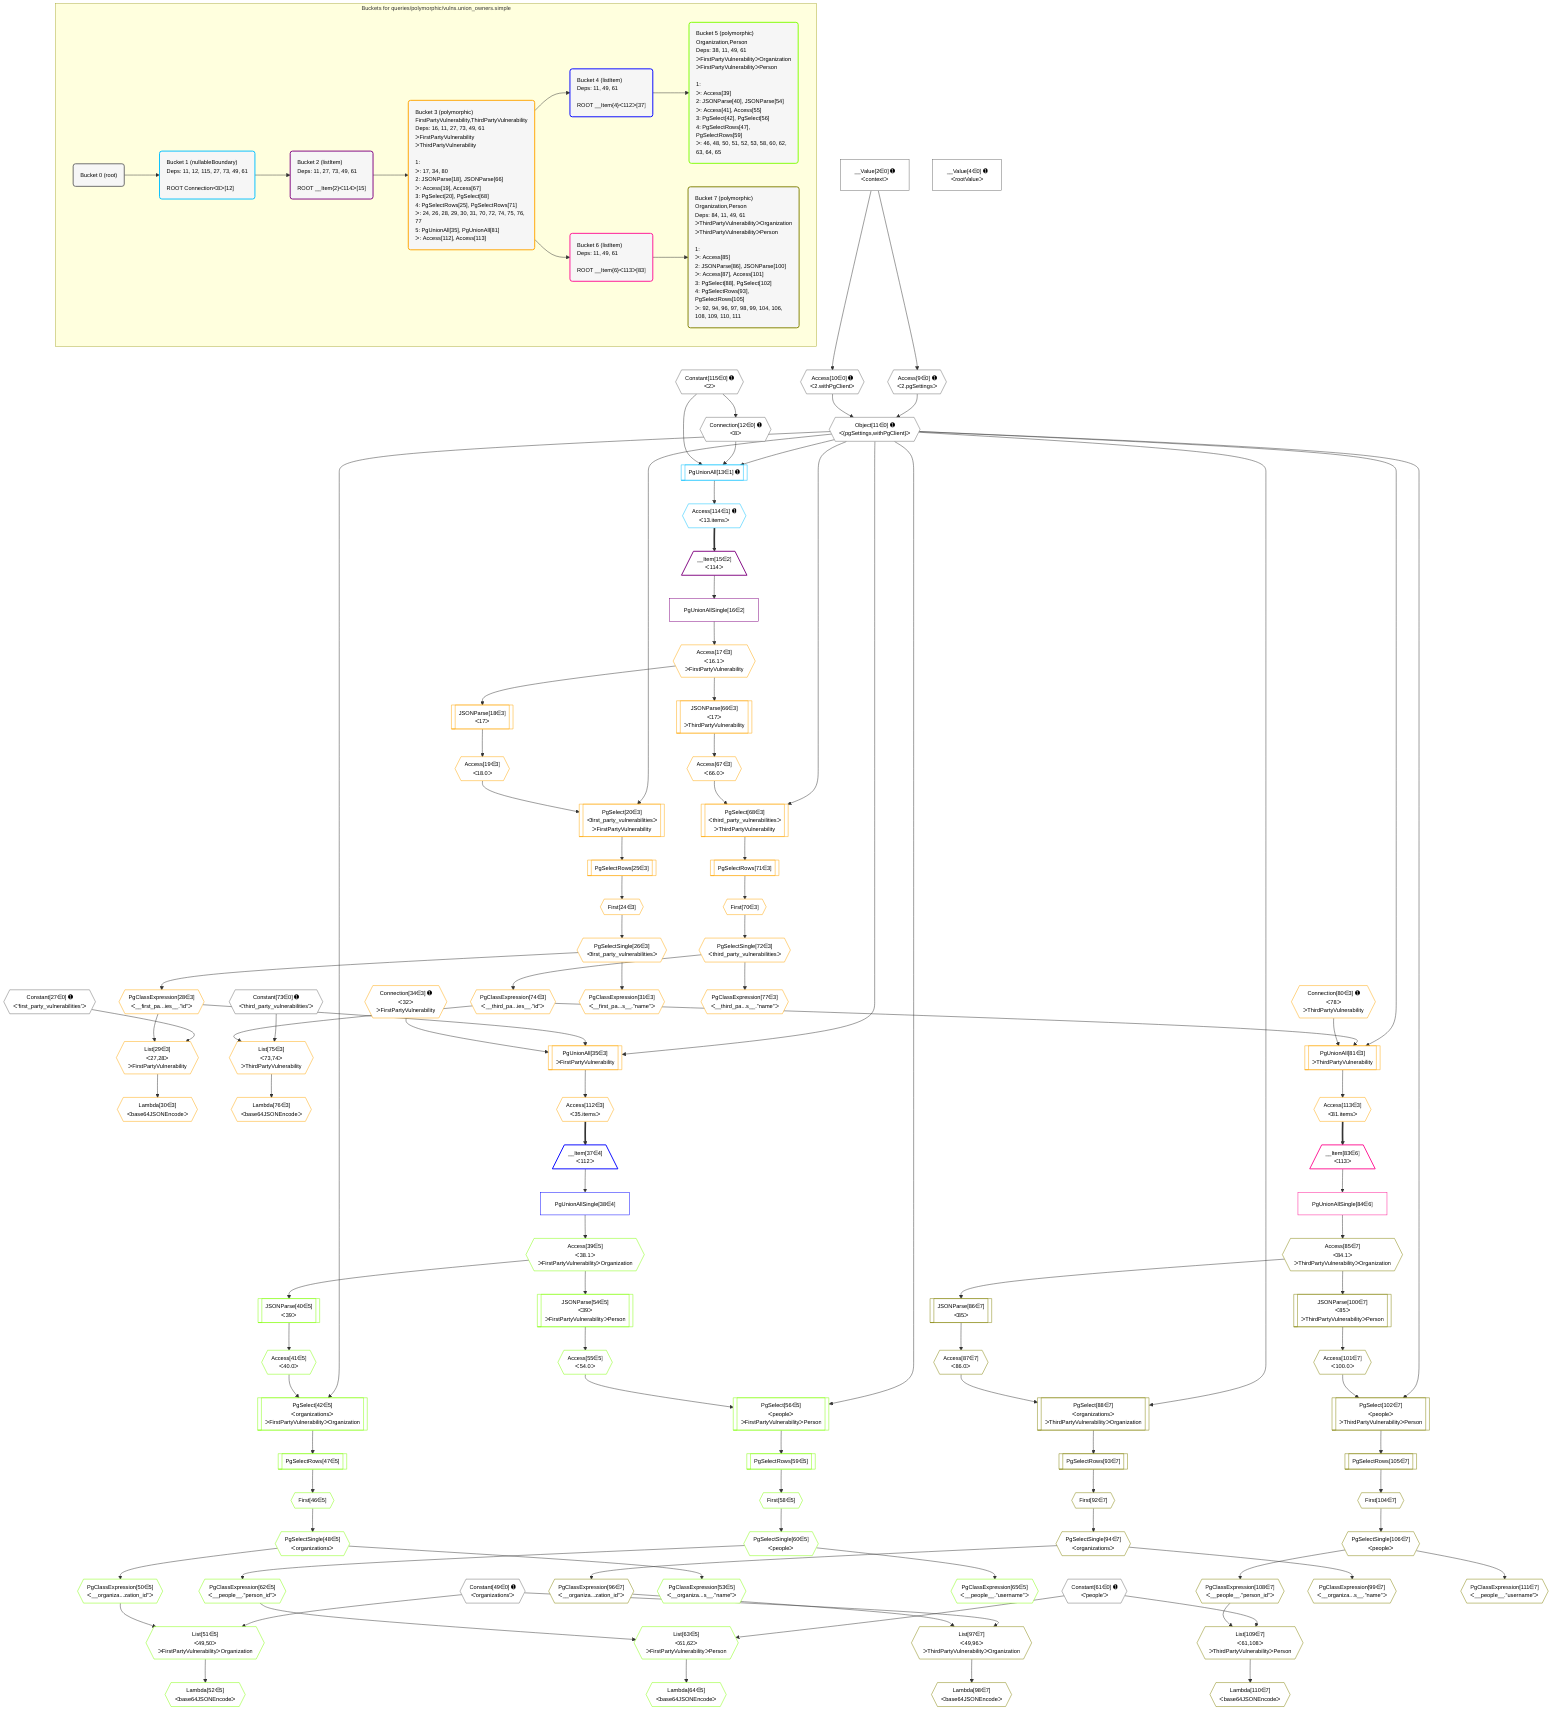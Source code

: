 %%{init: {'themeVariables': { 'fontSize': '12px'}}}%%
graph TD
    classDef path fill:#eee,stroke:#000,color:#000
    classDef plan fill:#fff,stroke-width:1px,color:#000
    classDef itemplan fill:#fff,stroke-width:2px,color:#000
    classDef unbatchedplan fill:#dff,stroke-width:1px,color:#000
    classDef sideeffectplan fill:#fcc,stroke-width:2px,color:#000
    classDef bucket fill:#f6f6f6,color:#000,stroke-width:2px,text-align:left


    %% plan dependencies
    Object11{{"Object[11∈0] ➊<br />ᐸ{pgSettings,withPgClient}ᐳ"}}:::plan
    Access9{{"Access[9∈0] ➊<br />ᐸ2.pgSettingsᐳ"}}:::plan
    Access10{{"Access[10∈0] ➊<br />ᐸ2.withPgClientᐳ"}}:::plan
    Access9 & Access10 --> Object11
    __Value2["__Value[2∈0] ➊<br />ᐸcontextᐳ"]:::plan
    __Value2 --> Access9
    __Value2 --> Access10
    Connection12{{"Connection[12∈0] ➊<br />ᐸ8ᐳ"}}:::plan
    Constant115{{"Constant[115∈0] ➊<br />ᐸ2ᐳ"}}:::plan
    Constant115 --> Connection12
    __Value4["__Value[4∈0] ➊<br />ᐸrootValueᐳ"]:::plan
    Constant27{{"Constant[27∈0] ➊<br />ᐸ'first_party_vulnerabilities'ᐳ"}}:::plan
    Constant49{{"Constant[49∈0] ➊<br />ᐸ'organizations'ᐳ"}}:::plan
    Constant61{{"Constant[61∈0] ➊<br />ᐸ'people'ᐳ"}}:::plan
    Constant73{{"Constant[73∈0] ➊<br />ᐸ'third_party_vulnerabilities'ᐳ"}}:::plan
    PgUnionAll13[["PgUnionAll[13∈1] ➊"]]:::plan
    Object11 & Connection12 & Constant115 --> PgUnionAll13
    Access114{{"Access[114∈1] ➊<br />ᐸ13.itemsᐳ"}}:::plan
    PgUnionAll13 --> Access114
    __Item15[/"__Item[15∈2]<br />ᐸ114ᐳ"\]:::itemplan
    Access114 ==> __Item15
    PgUnionAllSingle16["PgUnionAllSingle[16∈2]"]:::plan
    __Item15 --> PgUnionAllSingle16
    PgUnionAll35[["PgUnionAll[35∈3]<br />ᐳFirstPartyVulnerability"]]:::plan
    PgClassExpression28{{"PgClassExpression[28∈3]<br />ᐸ__first_pa...ies__.”id”ᐳ"}}:::plan
    Connection34{{"Connection[34∈3] ➊<br />ᐸ32ᐳ<br />ᐳFirstPartyVulnerability"}}:::plan
    Object11 & PgClassExpression28 & Connection34 --> PgUnionAll35
    PgUnionAll81[["PgUnionAll[81∈3]<br />ᐳThirdPartyVulnerability"]]:::plan
    PgClassExpression74{{"PgClassExpression[74∈3]<br />ᐸ__third_pa...ies__.”id”ᐳ"}}:::plan
    Connection80{{"Connection[80∈3] ➊<br />ᐸ78ᐳ<br />ᐳThirdPartyVulnerability"}}:::plan
    Object11 & PgClassExpression74 & Connection80 --> PgUnionAll81
    PgSelect20[["PgSelect[20∈3]<br />ᐸfirst_party_vulnerabilitiesᐳ<br />ᐳFirstPartyVulnerability"]]:::plan
    Access19{{"Access[19∈3]<br />ᐸ18.0ᐳ"}}:::plan
    Object11 & Access19 --> PgSelect20
    List29{{"List[29∈3]<br />ᐸ27,28ᐳ<br />ᐳFirstPartyVulnerability"}}:::plan
    Constant27 & PgClassExpression28 --> List29
    PgSelect68[["PgSelect[68∈3]<br />ᐸthird_party_vulnerabilitiesᐳ<br />ᐳThirdPartyVulnerability"]]:::plan
    Access67{{"Access[67∈3]<br />ᐸ66.0ᐳ"}}:::plan
    Object11 & Access67 --> PgSelect68
    List75{{"List[75∈3]<br />ᐸ73,74ᐳ<br />ᐳThirdPartyVulnerability"}}:::plan
    Constant73 & PgClassExpression74 --> List75
    Access17{{"Access[17∈3]<br />ᐸ16.1ᐳ<br />ᐳFirstPartyVulnerability"}}:::plan
    PgUnionAllSingle16 --> Access17
    JSONParse18[["JSONParse[18∈3]<br />ᐸ17ᐳ"]]:::plan
    Access17 --> JSONParse18
    JSONParse18 --> Access19
    First24{{"First[24∈3]"}}:::plan
    PgSelectRows25[["PgSelectRows[25∈3]"]]:::plan
    PgSelectRows25 --> First24
    PgSelect20 --> PgSelectRows25
    PgSelectSingle26{{"PgSelectSingle[26∈3]<br />ᐸfirst_party_vulnerabilitiesᐳ"}}:::plan
    First24 --> PgSelectSingle26
    PgSelectSingle26 --> PgClassExpression28
    Lambda30{{"Lambda[30∈3]<br />ᐸbase64JSONEncodeᐳ"}}:::plan
    List29 --> Lambda30
    PgClassExpression31{{"PgClassExpression[31∈3]<br />ᐸ__first_pa...s__.”name”ᐳ"}}:::plan
    PgSelectSingle26 --> PgClassExpression31
    JSONParse66[["JSONParse[66∈3]<br />ᐸ17ᐳ<br />ᐳThirdPartyVulnerability"]]:::plan
    Access17 --> JSONParse66
    JSONParse66 --> Access67
    First70{{"First[70∈3]"}}:::plan
    PgSelectRows71[["PgSelectRows[71∈3]"]]:::plan
    PgSelectRows71 --> First70
    PgSelect68 --> PgSelectRows71
    PgSelectSingle72{{"PgSelectSingle[72∈3]<br />ᐸthird_party_vulnerabilitiesᐳ"}}:::plan
    First70 --> PgSelectSingle72
    PgSelectSingle72 --> PgClassExpression74
    Lambda76{{"Lambda[76∈3]<br />ᐸbase64JSONEncodeᐳ"}}:::plan
    List75 --> Lambda76
    PgClassExpression77{{"PgClassExpression[77∈3]<br />ᐸ__third_pa...s__.”name”ᐳ"}}:::plan
    PgSelectSingle72 --> PgClassExpression77
    Access112{{"Access[112∈3]<br />ᐸ35.itemsᐳ"}}:::plan
    PgUnionAll35 --> Access112
    Access113{{"Access[113∈3]<br />ᐸ81.itemsᐳ"}}:::plan
    PgUnionAll81 --> Access113
    __Item37[/"__Item[37∈4]<br />ᐸ112ᐳ"\]:::itemplan
    Access112 ==> __Item37
    PgUnionAllSingle38["PgUnionAllSingle[38∈4]"]:::plan
    __Item37 --> PgUnionAllSingle38
    PgSelect42[["PgSelect[42∈5]<br />ᐸorganizationsᐳ<br />ᐳFirstPartyVulnerabilityᐳOrganization"]]:::plan
    Access41{{"Access[41∈5]<br />ᐸ40.0ᐳ"}}:::plan
    Object11 & Access41 --> PgSelect42
    List51{{"List[51∈5]<br />ᐸ49,50ᐳ<br />ᐳFirstPartyVulnerabilityᐳOrganization"}}:::plan
    PgClassExpression50{{"PgClassExpression[50∈5]<br />ᐸ__organiza...zation_id”ᐳ"}}:::plan
    Constant49 & PgClassExpression50 --> List51
    PgSelect56[["PgSelect[56∈5]<br />ᐸpeopleᐳ<br />ᐳFirstPartyVulnerabilityᐳPerson"]]:::plan
    Access55{{"Access[55∈5]<br />ᐸ54.0ᐳ"}}:::plan
    Object11 & Access55 --> PgSelect56
    List63{{"List[63∈5]<br />ᐸ61,62ᐳ<br />ᐳFirstPartyVulnerabilityᐳPerson"}}:::plan
    PgClassExpression62{{"PgClassExpression[62∈5]<br />ᐸ__people__.”person_id”ᐳ"}}:::plan
    Constant61 & PgClassExpression62 --> List63
    Access39{{"Access[39∈5]<br />ᐸ38.1ᐳ<br />ᐳFirstPartyVulnerabilityᐳOrganization"}}:::plan
    PgUnionAllSingle38 --> Access39
    JSONParse40[["JSONParse[40∈5]<br />ᐸ39ᐳ"]]:::plan
    Access39 --> JSONParse40
    JSONParse40 --> Access41
    First46{{"First[46∈5]"}}:::plan
    PgSelectRows47[["PgSelectRows[47∈5]"]]:::plan
    PgSelectRows47 --> First46
    PgSelect42 --> PgSelectRows47
    PgSelectSingle48{{"PgSelectSingle[48∈5]<br />ᐸorganizationsᐳ"}}:::plan
    First46 --> PgSelectSingle48
    PgSelectSingle48 --> PgClassExpression50
    Lambda52{{"Lambda[52∈5]<br />ᐸbase64JSONEncodeᐳ"}}:::plan
    List51 --> Lambda52
    PgClassExpression53{{"PgClassExpression[53∈5]<br />ᐸ__organiza...s__.”name”ᐳ"}}:::plan
    PgSelectSingle48 --> PgClassExpression53
    JSONParse54[["JSONParse[54∈5]<br />ᐸ39ᐳ<br />ᐳFirstPartyVulnerabilityᐳPerson"]]:::plan
    Access39 --> JSONParse54
    JSONParse54 --> Access55
    First58{{"First[58∈5]"}}:::plan
    PgSelectRows59[["PgSelectRows[59∈5]"]]:::plan
    PgSelectRows59 --> First58
    PgSelect56 --> PgSelectRows59
    PgSelectSingle60{{"PgSelectSingle[60∈5]<br />ᐸpeopleᐳ"}}:::plan
    First58 --> PgSelectSingle60
    PgSelectSingle60 --> PgClassExpression62
    Lambda64{{"Lambda[64∈5]<br />ᐸbase64JSONEncodeᐳ"}}:::plan
    List63 --> Lambda64
    PgClassExpression65{{"PgClassExpression[65∈5]<br />ᐸ__people__.”username”ᐳ"}}:::plan
    PgSelectSingle60 --> PgClassExpression65
    __Item83[/"__Item[83∈6]<br />ᐸ113ᐳ"\]:::itemplan
    Access113 ==> __Item83
    PgUnionAllSingle84["PgUnionAllSingle[84∈6]"]:::plan
    __Item83 --> PgUnionAllSingle84
    PgSelect88[["PgSelect[88∈7]<br />ᐸorganizationsᐳ<br />ᐳThirdPartyVulnerabilityᐳOrganization"]]:::plan
    Access87{{"Access[87∈7]<br />ᐸ86.0ᐳ"}}:::plan
    Object11 & Access87 --> PgSelect88
    List97{{"List[97∈7]<br />ᐸ49,96ᐳ<br />ᐳThirdPartyVulnerabilityᐳOrganization"}}:::plan
    PgClassExpression96{{"PgClassExpression[96∈7]<br />ᐸ__organiza...zation_id”ᐳ"}}:::plan
    Constant49 & PgClassExpression96 --> List97
    PgSelect102[["PgSelect[102∈7]<br />ᐸpeopleᐳ<br />ᐳThirdPartyVulnerabilityᐳPerson"]]:::plan
    Access101{{"Access[101∈7]<br />ᐸ100.0ᐳ"}}:::plan
    Object11 & Access101 --> PgSelect102
    List109{{"List[109∈7]<br />ᐸ61,108ᐳ<br />ᐳThirdPartyVulnerabilityᐳPerson"}}:::plan
    PgClassExpression108{{"PgClassExpression[108∈7]<br />ᐸ__people__.”person_id”ᐳ"}}:::plan
    Constant61 & PgClassExpression108 --> List109
    Access85{{"Access[85∈7]<br />ᐸ84.1ᐳ<br />ᐳThirdPartyVulnerabilityᐳOrganization"}}:::plan
    PgUnionAllSingle84 --> Access85
    JSONParse86[["JSONParse[86∈7]<br />ᐸ85ᐳ"]]:::plan
    Access85 --> JSONParse86
    JSONParse86 --> Access87
    First92{{"First[92∈7]"}}:::plan
    PgSelectRows93[["PgSelectRows[93∈7]"]]:::plan
    PgSelectRows93 --> First92
    PgSelect88 --> PgSelectRows93
    PgSelectSingle94{{"PgSelectSingle[94∈7]<br />ᐸorganizationsᐳ"}}:::plan
    First92 --> PgSelectSingle94
    PgSelectSingle94 --> PgClassExpression96
    Lambda98{{"Lambda[98∈7]<br />ᐸbase64JSONEncodeᐳ"}}:::plan
    List97 --> Lambda98
    PgClassExpression99{{"PgClassExpression[99∈7]<br />ᐸ__organiza...s__.”name”ᐳ"}}:::plan
    PgSelectSingle94 --> PgClassExpression99
    JSONParse100[["JSONParse[100∈7]<br />ᐸ85ᐳ<br />ᐳThirdPartyVulnerabilityᐳPerson"]]:::plan
    Access85 --> JSONParse100
    JSONParse100 --> Access101
    First104{{"First[104∈7]"}}:::plan
    PgSelectRows105[["PgSelectRows[105∈7]"]]:::plan
    PgSelectRows105 --> First104
    PgSelect102 --> PgSelectRows105
    PgSelectSingle106{{"PgSelectSingle[106∈7]<br />ᐸpeopleᐳ"}}:::plan
    First104 --> PgSelectSingle106
    PgSelectSingle106 --> PgClassExpression108
    Lambda110{{"Lambda[110∈7]<br />ᐸbase64JSONEncodeᐳ"}}:::plan
    List109 --> Lambda110
    PgClassExpression111{{"PgClassExpression[111∈7]<br />ᐸ__people__.”username”ᐳ"}}:::plan
    PgSelectSingle106 --> PgClassExpression111

    %% define steps

    subgraph "Buckets for queries/polymorphic/vulns.union_owners.simple"
    Bucket0("Bucket 0 (root)"):::bucket
    classDef bucket0 stroke:#696969
    class Bucket0,__Value2,__Value4,Access9,Access10,Object11,Connection12,Constant27,Constant49,Constant61,Constant73,Constant115 bucket0
    Bucket1("Bucket 1 (nullableBoundary)<br />Deps: 11, 12, 115, 27, 73, 49, 61<br /><br />ROOT Connectionᐸ8ᐳ[12]"):::bucket
    classDef bucket1 stroke:#00bfff
    class Bucket1,PgUnionAll13,Access114 bucket1
    Bucket2("Bucket 2 (listItem)<br />Deps: 11, 27, 73, 49, 61<br /><br />ROOT __Item{2}ᐸ114ᐳ[15]"):::bucket
    classDef bucket2 stroke:#7f007f
    class Bucket2,__Item15,PgUnionAllSingle16 bucket2
    Bucket3("Bucket 3 (polymorphic)<br />FirstPartyVulnerability,ThirdPartyVulnerability<br />Deps: 16, 11, 27, 73, 49, 61<br />ᐳFirstPartyVulnerability<br />ᐳThirdPartyVulnerability<br /><br />1: <br />ᐳ: 17, 34, 80<br />2: JSONParse[18], JSONParse[66]<br />ᐳ: Access[19], Access[67]<br />3: PgSelect[20], PgSelect[68]<br />4: PgSelectRows[25], PgSelectRows[71]<br />ᐳ: 24, 26, 28, 29, 30, 31, 70, 72, 74, 75, 76, 77<br />5: PgUnionAll[35], PgUnionAll[81]<br />ᐳ: Access[112], Access[113]"):::bucket
    classDef bucket3 stroke:#ffa500
    class Bucket3,Access17,JSONParse18,Access19,PgSelect20,First24,PgSelectRows25,PgSelectSingle26,PgClassExpression28,List29,Lambda30,PgClassExpression31,Connection34,PgUnionAll35,JSONParse66,Access67,PgSelect68,First70,PgSelectRows71,PgSelectSingle72,PgClassExpression74,List75,Lambda76,PgClassExpression77,Connection80,PgUnionAll81,Access112,Access113 bucket3
    Bucket4("Bucket 4 (listItem)<br />Deps: 11, 49, 61<br /><br />ROOT __Item{4}ᐸ112ᐳ[37]"):::bucket
    classDef bucket4 stroke:#0000ff
    class Bucket4,__Item37,PgUnionAllSingle38 bucket4
    Bucket5("Bucket 5 (polymorphic)<br />Organization,Person<br />Deps: 38, 11, 49, 61<br />ᐳFirstPartyVulnerabilityᐳOrganization<br />ᐳFirstPartyVulnerabilityᐳPerson<br /><br />1: <br />ᐳ: Access[39]<br />2: JSONParse[40], JSONParse[54]<br />ᐳ: Access[41], Access[55]<br />3: PgSelect[42], PgSelect[56]<br />4: PgSelectRows[47], PgSelectRows[59]<br />ᐳ: 46, 48, 50, 51, 52, 53, 58, 60, 62, 63, 64, 65"):::bucket
    classDef bucket5 stroke:#7fff00
    class Bucket5,Access39,JSONParse40,Access41,PgSelect42,First46,PgSelectRows47,PgSelectSingle48,PgClassExpression50,List51,Lambda52,PgClassExpression53,JSONParse54,Access55,PgSelect56,First58,PgSelectRows59,PgSelectSingle60,PgClassExpression62,List63,Lambda64,PgClassExpression65 bucket5
    Bucket6("Bucket 6 (listItem)<br />Deps: 11, 49, 61<br /><br />ROOT __Item{6}ᐸ113ᐳ[83]"):::bucket
    classDef bucket6 stroke:#ff1493
    class Bucket6,__Item83,PgUnionAllSingle84 bucket6
    Bucket7("Bucket 7 (polymorphic)<br />Organization,Person<br />Deps: 84, 11, 49, 61<br />ᐳThirdPartyVulnerabilityᐳOrganization<br />ᐳThirdPartyVulnerabilityᐳPerson<br /><br />1: <br />ᐳ: Access[85]<br />2: JSONParse[86], JSONParse[100]<br />ᐳ: Access[87], Access[101]<br />3: PgSelect[88], PgSelect[102]<br />4: PgSelectRows[93], PgSelectRows[105]<br />ᐳ: 92, 94, 96, 97, 98, 99, 104, 106, 108, 109, 110, 111"):::bucket
    classDef bucket7 stroke:#808000
    class Bucket7,Access85,JSONParse86,Access87,PgSelect88,First92,PgSelectRows93,PgSelectSingle94,PgClassExpression96,List97,Lambda98,PgClassExpression99,JSONParse100,Access101,PgSelect102,First104,PgSelectRows105,PgSelectSingle106,PgClassExpression108,List109,Lambda110,PgClassExpression111 bucket7
    Bucket0 --> Bucket1
    Bucket1 --> Bucket2
    Bucket2 --> Bucket3
    Bucket3 --> Bucket4 & Bucket6
    Bucket4 --> Bucket5
    Bucket6 --> Bucket7
    end